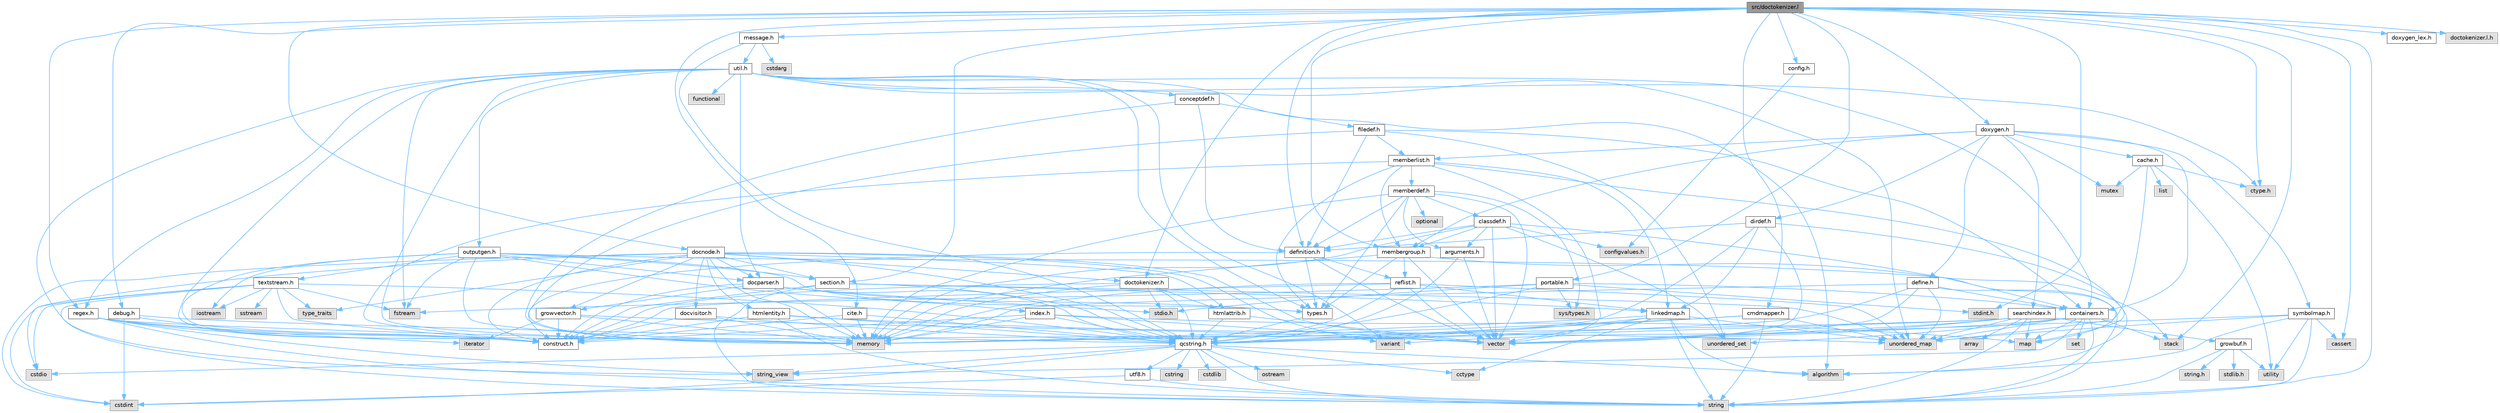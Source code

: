 digraph "src/doctokenizer.l"
{
 // INTERACTIVE_SVG=YES
 // LATEX_PDF_SIZE
  bgcolor="transparent";
  edge [fontname=Helvetica,fontsize=10,labelfontname=Helvetica,labelfontsize=10];
  node [fontname=Helvetica,fontsize=10,shape=box,height=0.2,width=0.4];
  Node1 [id="Node000001",label="src/doctokenizer.l",height=0.2,width=0.4,color="gray40", fillcolor="grey60", style="filled", fontcolor="black",tooltip=" "];
  Node1 -> Node2 [id="edge1_Node000001_Node000002",color="steelblue1",style="solid",tooltip=" "];
  Node2 [id="Node000002",label="stdint.h",height=0.2,width=0.4,color="grey60", fillcolor="#E0E0E0", style="filled",tooltip=" "];
  Node1 -> Node3 [id="edge2_Node000001_Node000003",color="steelblue1",style="solid",tooltip=" "];
  Node3 [id="Node000003",label="ctype.h",height=0.2,width=0.4,color="grey60", fillcolor="#E0E0E0", style="filled",tooltip=" "];
  Node1 -> Node4 [id="edge3_Node000001_Node000004",color="steelblue1",style="solid",tooltip=" "];
  Node4 [id="Node000004",label="stack",height=0.2,width=0.4,color="grey60", fillcolor="#E0E0E0", style="filled",tooltip=" "];
  Node1 -> Node5 [id="edge4_Node000001_Node000005",color="steelblue1",style="solid",tooltip=" "];
  Node5 [id="Node000005",label="string",height=0.2,width=0.4,color="grey60", fillcolor="#E0E0E0", style="filled",tooltip=" "];
  Node1 -> Node6 [id="edge5_Node000001_Node000006",color="steelblue1",style="solid",tooltip=" "];
  Node6 [id="Node000006",label="cassert",height=0.2,width=0.4,color="grey60", fillcolor="#E0E0E0", style="filled",tooltip=" "];
  Node1 -> Node7 [id="edge6_Node000001_Node000007",color="steelblue1",style="solid",tooltip=" "];
  Node7 [id="Node000007",label="doctokenizer.h",height=0.2,width=0.4,color="grey40", fillcolor="white", style="filled",URL="$d0/d0c/doctokenizer_8h.html",tooltip=" "];
  Node7 -> Node8 [id="edge7_Node000007_Node000008",color="steelblue1",style="solid",tooltip=" "];
  Node8 [id="Node000008",label="stdio.h",height=0.2,width=0.4,color="grey60", fillcolor="#E0E0E0", style="filled",tooltip=" "];
  Node7 -> Node9 [id="edge8_Node000007_Node000009",color="steelblue1",style="solid",tooltip=" "];
  Node9 [id="Node000009",label="memory",height=0.2,width=0.4,color="grey60", fillcolor="#E0E0E0", style="filled",tooltip=" "];
  Node7 -> Node10 [id="edge9_Node000007_Node000010",color="steelblue1",style="solid",tooltip=" "];
  Node10 [id="Node000010",label="htmlattrib.h",height=0.2,width=0.4,color="grey40", fillcolor="white", style="filled",URL="$d0/d73/htmlattrib_8h.html",tooltip=" "];
  Node10 -> Node11 [id="edge10_Node000010_Node000011",color="steelblue1",style="solid",tooltip=" "];
  Node11 [id="Node000011",label="vector",height=0.2,width=0.4,color="grey60", fillcolor="#E0E0E0", style="filled",tooltip=" "];
  Node10 -> Node12 [id="edge11_Node000010_Node000012",color="steelblue1",style="solid",tooltip=" "];
  Node12 [id="Node000012",label="qcstring.h",height=0.2,width=0.4,color="grey40", fillcolor="white", style="filled",URL="$d7/d5c/qcstring_8h.html",tooltip=" "];
  Node12 -> Node5 [id="edge12_Node000012_Node000005",color="steelblue1",style="solid",tooltip=" "];
  Node12 -> Node13 [id="edge13_Node000012_Node000013",color="steelblue1",style="solid",tooltip=" "];
  Node13 [id="Node000013",label="string_view",height=0.2,width=0.4,color="grey60", fillcolor="#E0E0E0", style="filled",tooltip=" "];
  Node12 -> Node14 [id="edge14_Node000012_Node000014",color="steelblue1",style="solid",tooltip=" "];
  Node14 [id="Node000014",label="algorithm",height=0.2,width=0.4,color="grey60", fillcolor="#E0E0E0", style="filled",tooltip=" "];
  Node12 -> Node15 [id="edge15_Node000012_Node000015",color="steelblue1",style="solid",tooltip=" "];
  Node15 [id="Node000015",label="cctype",height=0.2,width=0.4,color="grey60", fillcolor="#E0E0E0", style="filled",tooltip=" "];
  Node12 -> Node16 [id="edge16_Node000012_Node000016",color="steelblue1",style="solid",tooltip=" "];
  Node16 [id="Node000016",label="cstring",height=0.2,width=0.4,color="grey60", fillcolor="#E0E0E0", style="filled",tooltip=" "];
  Node12 -> Node17 [id="edge17_Node000012_Node000017",color="steelblue1",style="solid",tooltip=" "];
  Node17 [id="Node000017",label="cstdio",height=0.2,width=0.4,color="grey60", fillcolor="#E0E0E0", style="filled",tooltip=" "];
  Node12 -> Node18 [id="edge18_Node000012_Node000018",color="steelblue1",style="solid",tooltip=" "];
  Node18 [id="Node000018",label="cstdlib",height=0.2,width=0.4,color="grey60", fillcolor="#E0E0E0", style="filled",tooltip=" "];
  Node12 -> Node19 [id="edge19_Node000012_Node000019",color="steelblue1",style="solid",tooltip=" "];
  Node19 [id="Node000019",label="cstdint",height=0.2,width=0.4,color="grey60", fillcolor="#E0E0E0", style="filled",tooltip=" "];
  Node12 -> Node20 [id="edge20_Node000012_Node000020",color="steelblue1",style="solid",tooltip=" "];
  Node20 [id="Node000020",label="ostream",height=0.2,width=0.4,color="grey60", fillcolor="#E0E0E0", style="filled",tooltip=" "];
  Node12 -> Node21 [id="edge21_Node000012_Node000021",color="steelblue1",style="solid",tooltip=" "];
  Node21 [id="Node000021",label="utf8.h",height=0.2,width=0.4,color="grey40", fillcolor="white", style="filled",URL="$db/d7c/utf8_8h.html",tooltip="Various UTF8 related helper functions."];
  Node21 -> Node19 [id="edge22_Node000021_Node000019",color="steelblue1",style="solid",tooltip=" "];
  Node21 -> Node5 [id="edge23_Node000021_Node000005",color="steelblue1",style="solid",tooltip=" "];
  Node7 -> Node12 [id="edge24_Node000007_Node000012",color="steelblue1",style="solid",tooltip=" "];
  Node7 -> Node22 [id="edge25_Node000007_Node000022",color="steelblue1",style="solid",tooltip=" "];
  Node22 [id="Node000022",label="construct.h",height=0.2,width=0.4,color="grey40", fillcolor="white", style="filled",URL="$d7/dfc/construct_8h.html",tooltip=" "];
  Node1 -> Node23 [id="edge26_Node000001_Node000023",color="steelblue1",style="solid",tooltip=" "];
  Node23 [id="Node000023",label="cmdmapper.h",height=0.2,width=0.4,color="grey40", fillcolor="white", style="filled",URL="$d3/d42/cmdmapper_8h.html",tooltip=" "];
  Node23 -> Node24 [id="edge27_Node000023_Node000024",color="steelblue1",style="solid",tooltip=" "];
  Node24 [id="Node000024",label="unordered_map",height=0.2,width=0.4,color="grey60", fillcolor="#E0E0E0", style="filled",tooltip=" "];
  Node23 -> Node5 [id="edge28_Node000023_Node000005",color="steelblue1",style="solid",tooltip=" "];
  Node23 -> Node9 [id="edge29_Node000023_Node000009",color="steelblue1",style="solid",tooltip=" "];
  Node23 -> Node12 [id="edge30_Node000023_Node000012",color="steelblue1",style="solid",tooltip=" "];
  Node1 -> Node25 [id="edge31_Node000001_Node000025",color="steelblue1",style="solid",tooltip=" "];
  Node25 [id="Node000025",label="config.h",height=0.2,width=0.4,color="grey40", fillcolor="white", style="filled",URL="$db/d16/config_8h.html",tooltip=" "];
  Node25 -> Node26 [id="edge32_Node000025_Node000026",color="steelblue1",style="solid",tooltip=" "];
  Node26 [id="Node000026",label="configvalues.h",height=0.2,width=0.4,color="grey60", fillcolor="#E0E0E0", style="filled",tooltip=" "];
  Node1 -> Node27 [id="edge33_Node000001_Node000027",color="steelblue1",style="solid",tooltip=" "];
  Node27 [id="Node000027",label="message.h",height=0.2,width=0.4,color="grey40", fillcolor="white", style="filled",URL="$d2/d0d/message_8h.html",tooltip=" "];
  Node27 -> Node28 [id="edge34_Node000027_Node000028",color="steelblue1",style="solid",tooltip=" "];
  Node28 [id="Node000028",label="cstdarg",height=0.2,width=0.4,color="grey60", fillcolor="#E0E0E0", style="filled",tooltip=" "];
  Node27 -> Node12 [id="edge35_Node000027_Node000012",color="steelblue1",style="solid",tooltip=" "];
  Node27 -> Node29 [id="edge36_Node000027_Node000029",color="steelblue1",style="solid",tooltip=" "];
  Node29 [id="Node000029",label="util.h",height=0.2,width=0.4,color="grey40", fillcolor="white", style="filled",URL="$d8/d3c/util_8h.html",tooltip="A bunch of utility functions."];
  Node29 -> Node9 [id="edge37_Node000029_Node000009",color="steelblue1",style="solid",tooltip=" "];
  Node29 -> Node24 [id="edge38_Node000029_Node000024",color="steelblue1",style="solid",tooltip=" "];
  Node29 -> Node14 [id="edge39_Node000029_Node000014",color="steelblue1",style="solid",tooltip=" "];
  Node29 -> Node30 [id="edge40_Node000029_Node000030",color="steelblue1",style="solid",tooltip=" "];
  Node30 [id="Node000030",label="functional",height=0.2,width=0.4,color="grey60", fillcolor="#E0E0E0", style="filled",tooltip=" "];
  Node29 -> Node31 [id="edge41_Node000029_Node000031",color="steelblue1",style="solid",tooltip=" "];
  Node31 [id="Node000031",label="fstream",height=0.2,width=0.4,color="grey60", fillcolor="#E0E0E0", style="filled",tooltip=" "];
  Node29 -> Node32 [id="edge42_Node000029_Node000032",color="steelblue1",style="solid",tooltip=" "];
  Node32 [id="Node000032",label="variant",height=0.2,width=0.4,color="grey60", fillcolor="#E0E0E0", style="filled",tooltip=" "];
  Node29 -> Node13 [id="edge43_Node000029_Node000013",color="steelblue1",style="solid",tooltip=" "];
  Node29 -> Node3 [id="edge44_Node000029_Node000003",color="steelblue1",style="solid",tooltip=" "];
  Node29 -> Node33 [id="edge45_Node000029_Node000033",color="steelblue1",style="solid",tooltip=" "];
  Node33 [id="Node000033",label="types.h",height=0.2,width=0.4,color="grey40", fillcolor="white", style="filled",URL="$d9/d49/types_8h.html",tooltip="This file contains a number of basic enums and types."];
  Node33 -> Node12 [id="edge46_Node000033_Node000012",color="steelblue1",style="solid",tooltip=" "];
  Node29 -> Node34 [id="edge47_Node000029_Node000034",color="steelblue1",style="solid",tooltip=" "];
  Node34 [id="Node000034",label="docparser.h",height=0.2,width=0.4,color="grey40", fillcolor="white", style="filled",URL="$de/d9c/docparser_8h.html",tooltip=" "];
  Node34 -> Node8 [id="edge48_Node000034_Node000008",color="steelblue1",style="solid",tooltip=" "];
  Node34 -> Node9 [id="edge49_Node000034_Node000009",color="steelblue1",style="solid",tooltip=" "];
  Node34 -> Node12 [id="edge50_Node000034_Node000012",color="steelblue1",style="solid",tooltip=" "];
  Node34 -> Node35 [id="edge51_Node000034_Node000035",color="steelblue1",style="solid",tooltip=" "];
  Node35 [id="Node000035",label="growvector.h",height=0.2,width=0.4,color="grey40", fillcolor="white", style="filled",URL="$d7/d50/growvector_8h.html",tooltip=" "];
  Node35 -> Node11 [id="edge52_Node000035_Node000011",color="steelblue1",style="solid",tooltip=" "];
  Node35 -> Node9 [id="edge53_Node000035_Node000009",color="steelblue1",style="solid",tooltip=" "];
  Node35 -> Node36 [id="edge54_Node000035_Node000036",color="steelblue1",style="solid",tooltip=" "];
  Node36 [id="Node000036",label="iterator",height=0.2,width=0.4,color="grey60", fillcolor="#E0E0E0", style="filled",tooltip=" "];
  Node35 -> Node22 [id="edge55_Node000035_Node000022",color="steelblue1",style="solid",tooltip=" "];
  Node34 -> Node22 [id="edge56_Node000034_Node000022",color="steelblue1",style="solid",tooltip=" "];
  Node34 -> Node33 [id="edge57_Node000034_Node000033",color="steelblue1",style="solid",tooltip=" "];
  Node29 -> Node37 [id="edge58_Node000029_Node000037",color="steelblue1",style="solid",tooltip=" "];
  Node37 [id="Node000037",label="containers.h",height=0.2,width=0.4,color="grey40", fillcolor="white", style="filled",URL="$d5/d75/containers_8h.html",tooltip=" "];
  Node37 -> Node11 [id="edge59_Node000037_Node000011",color="steelblue1",style="solid",tooltip=" "];
  Node37 -> Node5 [id="edge60_Node000037_Node000005",color="steelblue1",style="solid",tooltip=" "];
  Node37 -> Node13 [id="edge61_Node000037_Node000013",color="steelblue1",style="solid",tooltip=" "];
  Node37 -> Node38 [id="edge62_Node000037_Node000038",color="steelblue1",style="solid",tooltip=" "];
  Node38 [id="Node000038",label="set",height=0.2,width=0.4,color="grey60", fillcolor="#E0E0E0", style="filled",tooltip=" "];
  Node37 -> Node39 [id="edge63_Node000037_Node000039",color="steelblue1",style="solid",tooltip=" "];
  Node39 [id="Node000039",label="map",height=0.2,width=0.4,color="grey60", fillcolor="#E0E0E0", style="filled",tooltip=" "];
  Node37 -> Node40 [id="edge64_Node000037_Node000040",color="steelblue1",style="solid",tooltip=" "];
  Node40 [id="Node000040",label="unordered_set",height=0.2,width=0.4,color="grey60", fillcolor="#E0E0E0", style="filled",tooltip=" "];
  Node37 -> Node24 [id="edge65_Node000037_Node000024",color="steelblue1",style="solid",tooltip=" "];
  Node37 -> Node4 [id="edge66_Node000037_Node000004",color="steelblue1",style="solid",tooltip=" "];
  Node29 -> Node41 [id="edge67_Node000029_Node000041",color="steelblue1",style="solid",tooltip=" "];
  Node41 [id="Node000041",label="outputgen.h",height=0.2,width=0.4,color="grey40", fillcolor="white", style="filled",URL="$df/d06/outputgen_8h.html",tooltip=" "];
  Node41 -> Node9 [id="edge68_Node000041_Node000009",color="steelblue1",style="solid",tooltip=" "];
  Node41 -> Node4 [id="edge69_Node000041_Node000004",color="steelblue1",style="solid",tooltip=" "];
  Node41 -> Node42 [id="edge70_Node000041_Node000042",color="steelblue1",style="solid",tooltip=" "];
  Node42 [id="Node000042",label="iostream",height=0.2,width=0.4,color="grey60", fillcolor="#E0E0E0", style="filled",tooltip=" "];
  Node41 -> Node31 [id="edge71_Node000041_Node000031",color="steelblue1",style="solid",tooltip=" "];
  Node41 -> Node33 [id="edge72_Node000041_Node000033",color="steelblue1",style="solid",tooltip=" "];
  Node41 -> Node43 [id="edge73_Node000041_Node000043",color="steelblue1",style="solid",tooltip=" "];
  Node43 [id="Node000043",label="index.h",height=0.2,width=0.4,color="grey40", fillcolor="white", style="filled",URL="$d1/db5/index_8h.html",tooltip=" "];
  Node43 -> Node9 [id="edge74_Node000043_Node000009",color="steelblue1",style="solid",tooltip=" "];
  Node43 -> Node11 [id="edge75_Node000043_Node000011",color="steelblue1",style="solid",tooltip=" "];
  Node43 -> Node39 [id="edge76_Node000043_Node000039",color="steelblue1",style="solid",tooltip=" "];
  Node43 -> Node12 [id="edge77_Node000043_Node000012",color="steelblue1",style="solid",tooltip=" "];
  Node43 -> Node22 [id="edge78_Node000043_Node000022",color="steelblue1",style="solid",tooltip=" "];
  Node41 -> Node44 [id="edge79_Node000041_Node000044",color="steelblue1",style="solid",tooltip=" "];
  Node44 [id="Node000044",label="section.h",height=0.2,width=0.4,color="grey40", fillcolor="white", style="filled",URL="$d1/d2a/section_8h.html",tooltip=" "];
  Node44 -> Node5 [id="edge80_Node000044_Node000005",color="steelblue1",style="solid",tooltip=" "];
  Node44 -> Node24 [id="edge81_Node000044_Node000024",color="steelblue1",style="solid",tooltip=" "];
  Node44 -> Node12 [id="edge82_Node000044_Node000012",color="steelblue1",style="solid",tooltip=" "];
  Node44 -> Node45 [id="edge83_Node000044_Node000045",color="steelblue1",style="solid",tooltip=" "];
  Node45 [id="Node000045",label="linkedmap.h",height=0.2,width=0.4,color="grey40", fillcolor="white", style="filled",URL="$da/de1/linkedmap_8h.html",tooltip=" "];
  Node45 -> Node24 [id="edge84_Node000045_Node000024",color="steelblue1",style="solid",tooltip=" "];
  Node45 -> Node11 [id="edge85_Node000045_Node000011",color="steelblue1",style="solid",tooltip=" "];
  Node45 -> Node9 [id="edge86_Node000045_Node000009",color="steelblue1",style="solid",tooltip=" "];
  Node45 -> Node5 [id="edge87_Node000045_Node000005",color="steelblue1",style="solid",tooltip=" "];
  Node45 -> Node14 [id="edge88_Node000045_Node000014",color="steelblue1",style="solid",tooltip=" "];
  Node45 -> Node15 [id="edge89_Node000045_Node000015",color="steelblue1",style="solid",tooltip=" "];
  Node45 -> Node12 [id="edge90_Node000045_Node000012",color="steelblue1",style="solid",tooltip=" "];
  Node44 -> Node22 [id="edge91_Node000044_Node000022",color="steelblue1",style="solid",tooltip=" "];
  Node41 -> Node46 [id="edge92_Node000041_Node000046",color="steelblue1",style="solid",tooltip=" "];
  Node46 [id="Node000046",label="textstream.h",height=0.2,width=0.4,color="grey40", fillcolor="white", style="filled",URL="$d4/d7d/textstream_8h.html",tooltip=" "];
  Node46 -> Node5 [id="edge93_Node000046_Node000005",color="steelblue1",style="solid",tooltip=" "];
  Node46 -> Node42 [id="edge94_Node000046_Node000042",color="steelblue1",style="solid",tooltip=" "];
  Node46 -> Node47 [id="edge95_Node000046_Node000047",color="steelblue1",style="solid",tooltip=" "];
  Node47 [id="Node000047",label="sstream",height=0.2,width=0.4,color="grey60", fillcolor="#E0E0E0", style="filled",tooltip=" "];
  Node46 -> Node19 [id="edge96_Node000046_Node000019",color="steelblue1",style="solid",tooltip=" "];
  Node46 -> Node17 [id="edge97_Node000046_Node000017",color="steelblue1",style="solid",tooltip=" "];
  Node46 -> Node31 [id="edge98_Node000046_Node000031",color="steelblue1",style="solid",tooltip=" "];
  Node46 -> Node48 [id="edge99_Node000046_Node000048",color="steelblue1",style="solid",tooltip=" "];
  Node48 [id="Node000048",label="type_traits",height=0.2,width=0.4,color="grey60", fillcolor="#E0E0E0", style="filled",tooltip=" "];
  Node46 -> Node12 [id="edge100_Node000046_Node000012",color="steelblue1",style="solid",tooltip=" "];
  Node46 -> Node22 [id="edge101_Node000046_Node000022",color="steelblue1",style="solid",tooltip=" "];
  Node41 -> Node34 [id="edge102_Node000041_Node000034",color="steelblue1",style="solid",tooltip=" "];
  Node41 -> Node22 [id="edge103_Node000041_Node000022",color="steelblue1",style="solid",tooltip=" "];
  Node29 -> Node49 [id="edge104_Node000029_Node000049",color="steelblue1",style="solid",tooltip=" "];
  Node49 [id="Node000049",label="regex.h",height=0.2,width=0.4,color="grey40", fillcolor="white", style="filled",URL="$d1/d21/regex_8h.html",tooltip=" "];
  Node49 -> Node9 [id="edge105_Node000049_Node000009",color="steelblue1",style="solid",tooltip=" "];
  Node49 -> Node5 [id="edge106_Node000049_Node000005",color="steelblue1",style="solid",tooltip=" "];
  Node49 -> Node13 [id="edge107_Node000049_Node000013",color="steelblue1",style="solid",tooltip=" "];
  Node49 -> Node11 [id="edge108_Node000049_Node000011",color="steelblue1",style="solid",tooltip=" "];
  Node49 -> Node36 [id="edge109_Node000049_Node000036",color="steelblue1",style="solid",tooltip=" "];
  Node49 -> Node22 [id="edge110_Node000049_Node000022",color="steelblue1",style="solid",tooltip=" "];
  Node29 -> Node50 [id="edge111_Node000029_Node000050",color="steelblue1",style="solid",tooltip=" "];
  Node50 [id="Node000050",label="conceptdef.h",height=0.2,width=0.4,color="grey40", fillcolor="white", style="filled",URL="$da/df1/conceptdef_8h.html",tooltip=" "];
  Node50 -> Node9 [id="edge112_Node000050_Node000009",color="steelblue1",style="solid",tooltip=" "];
  Node50 -> Node51 [id="edge113_Node000050_Node000051",color="steelblue1",style="solid",tooltip=" "];
  Node51 [id="Node000051",label="definition.h",height=0.2,width=0.4,color="grey40", fillcolor="white", style="filled",URL="$df/da1/definition_8h.html",tooltip=" "];
  Node51 -> Node11 [id="edge114_Node000051_Node000011",color="steelblue1",style="solid",tooltip=" "];
  Node51 -> Node33 [id="edge115_Node000051_Node000033",color="steelblue1",style="solid",tooltip=" "];
  Node51 -> Node52 [id="edge116_Node000051_Node000052",color="steelblue1",style="solid",tooltip=" "];
  Node52 [id="Node000052",label="reflist.h",height=0.2,width=0.4,color="grey40", fillcolor="white", style="filled",URL="$d1/d02/reflist_8h.html",tooltip=" "];
  Node52 -> Node11 [id="edge117_Node000052_Node000011",color="steelblue1",style="solid",tooltip=" "];
  Node52 -> Node24 [id="edge118_Node000052_Node000024",color="steelblue1",style="solid",tooltip=" "];
  Node52 -> Node9 [id="edge119_Node000052_Node000009",color="steelblue1",style="solid",tooltip=" "];
  Node52 -> Node12 [id="edge120_Node000052_Node000012",color="steelblue1",style="solid",tooltip=" "];
  Node52 -> Node45 [id="edge121_Node000052_Node000045",color="steelblue1",style="solid",tooltip=" "];
  Node52 -> Node22 [id="edge122_Node000052_Node000022",color="steelblue1",style="solid",tooltip=" "];
  Node51 -> Node22 [id="edge123_Node000051_Node000022",color="steelblue1",style="solid",tooltip=" "];
  Node50 -> Node53 [id="edge124_Node000050_Node000053",color="steelblue1",style="solid",tooltip=" "];
  Node53 [id="Node000053",label="filedef.h",height=0.2,width=0.4,color="grey40", fillcolor="white", style="filled",URL="$d4/d3a/filedef_8h.html",tooltip=" "];
  Node53 -> Node9 [id="edge125_Node000053_Node000009",color="steelblue1",style="solid",tooltip=" "];
  Node53 -> Node40 [id="edge126_Node000053_Node000040",color="steelblue1",style="solid",tooltip=" "];
  Node53 -> Node51 [id="edge127_Node000053_Node000051",color="steelblue1",style="solid",tooltip=" "];
  Node53 -> Node54 [id="edge128_Node000053_Node000054",color="steelblue1",style="solid",tooltip=" "];
  Node54 [id="Node000054",label="memberlist.h",height=0.2,width=0.4,color="grey40", fillcolor="white", style="filled",URL="$dd/d78/memberlist_8h.html",tooltip=" "];
  Node54 -> Node11 [id="edge129_Node000054_Node000011",color="steelblue1",style="solid",tooltip=" "];
  Node54 -> Node14 [id="edge130_Node000054_Node000014",color="steelblue1",style="solid",tooltip=" "];
  Node54 -> Node55 [id="edge131_Node000054_Node000055",color="steelblue1",style="solid",tooltip=" "];
  Node55 [id="Node000055",label="memberdef.h",height=0.2,width=0.4,color="grey40", fillcolor="white", style="filled",URL="$d4/d46/memberdef_8h.html",tooltip=" "];
  Node55 -> Node11 [id="edge132_Node000055_Node000011",color="steelblue1",style="solid",tooltip=" "];
  Node55 -> Node9 [id="edge133_Node000055_Node000009",color="steelblue1",style="solid",tooltip=" "];
  Node55 -> Node56 [id="edge134_Node000055_Node000056",color="steelblue1",style="solid",tooltip=" "];
  Node56 [id="Node000056",label="optional",height=0.2,width=0.4,color="grey60", fillcolor="#E0E0E0", style="filled",tooltip=" "];
  Node55 -> Node57 [id="edge135_Node000055_Node000057",color="steelblue1",style="solid",tooltip=" "];
  Node57 [id="Node000057",label="sys/types.h",height=0.2,width=0.4,color="grey60", fillcolor="#E0E0E0", style="filled",tooltip=" "];
  Node55 -> Node33 [id="edge136_Node000055_Node000033",color="steelblue1",style="solid",tooltip=" "];
  Node55 -> Node51 [id="edge137_Node000055_Node000051",color="steelblue1",style="solid",tooltip=" "];
  Node55 -> Node58 [id="edge138_Node000055_Node000058",color="steelblue1",style="solid",tooltip=" "];
  Node58 [id="Node000058",label="arguments.h",height=0.2,width=0.4,color="grey40", fillcolor="white", style="filled",URL="$df/d9b/arguments_8h.html",tooltip=" "];
  Node58 -> Node11 [id="edge139_Node000058_Node000011",color="steelblue1",style="solid",tooltip=" "];
  Node58 -> Node12 [id="edge140_Node000058_Node000012",color="steelblue1",style="solid",tooltip=" "];
  Node55 -> Node59 [id="edge141_Node000055_Node000059",color="steelblue1",style="solid",tooltip=" "];
  Node59 [id="Node000059",label="classdef.h",height=0.2,width=0.4,color="grey40", fillcolor="white", style="filled",URL="$d1/da6/classdef_8h.html",tooltip=" "];
  Node59 -> Node9 [id="edge142_Node000059_Node000009",color="steelblue1",style="solid",tooltip=" "];
  Node59 -> Node11 [id="edge143_Node000059_Node000011",color="steelblue1",style="solid",tooltip=" "];
  Node59 -> Node40 [id="edge144_Node000059_Node000040",color="steelblue1",style="solid",tooltip=" "];
  Node59 -> Node37 [id="edge145_Node000059_Node000037",color="steelblue1",style="solid",tooltip=" "];
  Node59 -> Node51 [id="edge146_Node000059_Node000051",color="steelblue1",style="solid",tooltip=" "];
  Node59 -> Node58 [id="edge147_Node000059_Node000058",color="steelblue1",style="solid",tooltip=" "];
  Node59 -> Node60 [id="edge148_Node000059_Node000060",color="steelblue1",style="solid",tooltip=" "];
  Node60 [id="Node000060",label="membergroup.h",height=0.2,width=0.4,color="grey40", fillcolor="white", style="filled",URL="$d9/d11/membergroup_8h.html",tooltip=" "];
  Node60 -> Node11 [id="edge149_Node000060_Node000011",color="steelblue1",style="solid",tooltip=" "];
  Node60 -> Node39 [id="edge150_Node000060_Node000039",color="steelblue1",style="solid",tooltip=" "];
  Node60 -> Node9 [id="edge151_Node000060_Node000009",color="steelblue1",style="solid",tooltip=" "];
  Node60 -> Node33 [id="edge152_Node000060_Node000033",color="steelblue1",style="solid",tooltip=" "];
  Node60 -> Node52 [id="edge153_Node000060_Node000052",color="steelblue1",style="solid",tooltip=" "];
  Node59 -> Node26 [id="edge154_Node000059_Node000026",color="steelblue1",style="solid",tooltip=" "];
  Node54 -> Node45 [id="edge155_Node000054_Node000045",color="steelblue1",style="solid",tooltip=" "];
  Node54 -> Node33 [id="edge156_Node000054_Node000033",color="steelblue1",style="solid",tooltip=" "];
  Node54 -> Node60 [id="edge157_Node000054_Node000060",color="steelblue1",style="solid",tooltip=" "];
  Node54 -> Node22 [id="edge158_Node000054_Node000022",color="steelblue1",style="solid",tooltip=" "];
  Node53 -> Node37 [id="edge159_Node000053_Node000037",color="steelblue1",style="solid",tooltip=" "];
  Node29 -> Node22 [id="edge160_Node000029_Node000022",color="steelblue1",style="solid",tooltip=" "];
  Node1 -> Node44 [id="edge161_Node000001_Node000044",color="steelblue1",style="solid",tooltip=" "];
  Node1 -> Node60 [id="edge162_Node000001_Node000060",color="steelblue1",style="solid",tooltip=" "];
  Node1 -> Node51 [id="edge163_Node000001_Node000051",color="steelblue1",style="solid",tooltip=" "];
  Node1 -> Node61 [id="edge164_Node000001_Node000061",color="steelblue1",style="solid",tooltip=" "];
  Node61 [id="Node000061",label="doxygen.h",height=0.2,width=0.4,color="grey40", fillcolor="white", style="filled",URL="$d1/da1/doxygen_8h.html",tooltip=" "];
  Node61 -> Node62 [id="edge165_Node000061_Node000062",color="steelblue1",style="solid",tooltip=" "];
  Node62 [id="Node000062",label="mutex",height=0.2,width=0.4,color="grey60", fillcolor="#E0E0E0", style="filled",tooltip=" "];
  Node61 -> Node37 [id="edge166_Node000061_Node000037",color="steelblue1",style="solid",tooltip=" "];
  Node61 -> Node60 [id="edge167_Node000061_Node000060",color="steelblue1",style="solid",tooltip=" "];
  Node61 -> Node63 [id="edge168_Node000061_Node000063",color="steelblue1",style="solid",tooltip=" "];
  Node63 [id="Node000063",label="dirdef.h",height=0.2,width=0.4,color="grey40", fillcolor="white", style="filled",URL="$d6/d15/dirdef_8h.html",tooltip=" "];
  Node63 -> Node11 [id="edge169_Node000063_Node000011",color="steelblue1",style="solid",tooltip=" "];
  Node63 -> Node39 [id="edge170_Node000063_Node000039",color="steelblue1",style="solid",tooltip=" "];
  Node63 -> Node12 [id="edge171_Node000063_Node000012",color="steelblue1",style="solid",tooltip=" "];
  Node63 -> Node45 [id="edge172_Node000063_Node000045",color="steelblue1",style="solid",tooltip=" "];
  Node63 -> Node51 [id="edge173_Node000063_Node000051",color="steelblue1",style="solid",tooltip=" "];
  Node61 -> Node54 [id="edge174_Node000061_Node000054",color="steelblue1",style="solid",tooltip=" "];
  Node61 -> Node64 [id="edge175_Node000061_Node000064",color="steelblue1",style="solid",tooltip=" "];
  Node64 [id="Node000064",label="define.h",height=0.2,width=0.4,color="grey40", fillcolor="white", style="filled",URL="$df/d67/define_8h.html",tooltip=" "];
  Node64 -> Node11 [id="edge176_Node000064_Node000011",color="steelblue1",style="solid",tooltip=" "];
  Node64 -> Node9 [id="edge177_Node000064_Node000009",color="steelblue1",style="solid",tooltip=" "];
  Node64 -> Node5 [id="edge178_Node000064_Node000005",color="steelblue1",style="solid",tooltip=" "];
  Node64 -> Node24 [id="edge179_Node000064_Node000024",color="steelblue1",style="solid",tooltip=" "];
  Node64 -> Node12 [id="edge180_Node000064_Node000012",color="steelblue1",style="solid",tooltip=" "];
  Node64 -> Node37 [id="edge181_Node000064_Node000037",color="steelblue1",style="solid",tooltip=" "];
  Node61 -> Node65 [id="edge182_Node000061_Node000065",color="steelblue1",style="solid",tooltip=" "];
  Node65 [id="Node000065",label="cache.h",height=0.2,width=0.4,color="grey40", fillcolor="white", style="filled",URL="$d3/d26/cache_8h.html",tooltip=" "];
  Node65 -> Node66 [id="edge183_Node000065_Node000066",color="steelblue1",style="solid",tooltip=" "];
  Node66 [id="Node000066",label="list",height=0.2,width=0.4,color="grey60", fillcolor="#E0E0E0", style="filled",tooltip=" "];
  Node65 -> Node24 [id="edge184_Node000065_Node000024",color="steelblue1",style="solid",tooltip=" "];
  Node65 -> Node62 [id="edge185_Node000065_Node000062",color="steelblue1",style="solid",tooltip=" "];
  Node65 -> Node67 [id="edge186_Node000065_Node000067",color="steelblue1",style="solid",tooltip=" "];
  Node67 [id="Node000067",label="utility",height=0.2,width=0.4,color="grey60", fillcolor="#E0E0E0", style="filled",tooltip=" "];
  Node65 -> Node3 [id="edge187_Node000065_Node000003",color="steelblue1",style="solid",tooltip=" "];
  Node61 -> Node68 [id="edge188_Node000061_Node000068",color="steelblue1",style="solid",tooltip=" "];
  Node68 [id="Node000068",label="symbolmap.h",height=0.2,width=0.4,color="grey40", fillcolor="white", style="filled",URL="$d7/ddd/symbolmap_8h.html",tooltip=" "];
  Node68 -> Node14 [id="edge189_Node000068_Node000014",color="steelblue1",style="solid",tooltip=" "];
  Node68 -> Node24 [id="edge190_Node000068_Node000024",color="steelblue1",style="solid",tooltip=" "];
  Node68 -> Node11 [id="edge191_Node000068_Node000011",color="steelblue1",style="solid",tooltip=" "];
  Node68 -> Node5 [id="edge192_Node000068_Node000005",color="steelblue1",style="solid",tooltip=" "];
  Node68 -> Node67 [id="edge193_Node000068_Node000067",color="steelblue1",style="solid",tooltip=" "];
  Node68 -> Node6 [id="edge194_Node000068_Node000006",color="steelblue1",style="solid",tooltip=" "];
  Node61 -> Node69 [id="edge195_Node000061_Node000069",color="steelblue1",style="solid",tooltip=" "];
  Node69 [id="Node000069",label="searchindex.h",height=0.2,width=0.4,color="grey40", fillcolor="white", style="filled",URL="$de/d07/searchindex_8h.html",tooltip="Web server based search engine."];
  Node69 -> Node9 [id="edge196_Node000069_Node000009",color="steelblue1",style="solid",tooltip=" "];
  Node69 -> Node11 [id="edge197_Node000069_Node000011",color="steelblue1",style="solid",tooltip=" "];
  Node69 -> Node39 [id="edge198_Node000069_Node000039",color="steelblue1",style="solid",tooltip=" "];
  Node69 -> Node24 [id="edge199_Node000069_Node000024",color="steelblue1",style="solid",tooltip=" "];
  Node69 -> Node5 [id="edge200_Node000069_Node000005",color="steelblue1",style="solid",tooltip=" "];
  Node69 -> Node70 [id="edge201_Node000069_Node000070",color="steelblue1",style="solid",tooltip=" "];
  Node70 [id="Node000070",label="array",height=0.2,width=0.4,color="grey60", fillcolor="#E0E0E0", style="filled",tooltip=" "];
  Node69 -> Node32 [id="edge202_Node000069_Node000032",color="steelblue1",style="solid",tooltip=" "];
  Node69 -> Node12 [id="edge203_Node000069_Node000012",color="steelblue1",style="solid",tooltip=" "];
  Node69 -> Node71 [id="edge204_Node000069_Node000071",color="steelblue1",style="solid",tooltip=" "];
  Node71 [id="Node000071",label="growbuf.h",height=0.2,width=0.4,color="grey40", fillcolor="white", style="filled",URL="$dd/d72/growbuf_8h.html",tooltip=" "];
  Node71 -> Node67 [id="edge205_Node000071_Node000067",color="steelblue1",style="solid",tooltip=" "];
  Node71 -> Node72 [id="edge206_Node000071_Node000072",color="steelblue1",style="solid",tooltip=" "];
  Node72 [id="Node000072",label="stdlib.h",height=0.2,width=0.4,color="grey60", fillcolor="#E0E0E0", style="filled",tooltip=" "];
  Node71 -> Node73 [id="edge207_Node000071_Node000073",color="steelblue1",style="solid",tooltip=" "];
  Node73 [id="Node000073",label="string.h",height=0.2,width=0.4,color="grey60", fillcolor="#E0E0E0", style="filled",tooltip=" "];
  Node71 -> Node5 [id="edge208_Node000071_Node000005",color="steelblue1",style="solid",tooltip=" "];
  Node1 -> Node74 [id="edge209_Node000001_Node000074",color="steelblue1",style="solid",tooltip=" "];
  Node74 [id="Node000074",label="portable.h",height=0.2,width=0.4,color="grey40", fillcolor="white", style="filled",URL="$d2/de2/portable_8h.html",tooltip="Portable versions of functions that are platform dependent."];
  Node74 -> Node8 [id="edge210_Node000074_Node000008",color="steelblue1",style="solid",tooltip=" "];
  Node74 -> Node57 [id="edge211_Node000074_Node000057",color="steelblue1",style="solid",tooltip=" "];
  Node74 -> Node2 [id="edge212_Node000074_Node000002",color="steelblue1",style="solid",tooltip=" "];
  Node74 -> Node31 [id="edge213_Node000074_Node000031",color="steelblue1",style="solid",tooltip=" "];
  Node74 -> Node37 [id="edge214_Node000074_Node000037",color="steelblue1",style="solid",tooltip=" "];
  Node74 -> Node12 [id="edge215_Node000074_Node000012",color="steelblue1",style="solid",tooltip=" "];
  Node1 -> Node75 [id="edge216_Node000001_Node000075",color="steelblue1",style="solid",tooltip=" "];
  Node75 [id="Node000075",label="cite.h",height=0.2,width=0.4,color="grey40", fillcolor="white", style="filled",URL="$d7/d69/cite_8h.html",tooltip=" "];
  Node75 -> Node9 [id="edge217_Node000075_Node000009",color="steelblue1",style="solid",tooltip=" "];
  Node75 -> Node12 [id="edge218_Node000075_Node000012",color="steelblue1",style="solid",tooltip=" "];
  Node75 -> Node22 [id="edge219_Node000075_Node000022",color="steelblue1",style="solid",tooltip=" "];
  Node1 -> Node49 [id="edge220_Node000001_Node000049",color="steelblue1",style="solid",tooltip=" "];
  Node1 -> Node76 [id="edge221_Node000001_Node000076",color="steelblue1",style="solid",tooltip=" "];
  Node76 [id="Node000076",label="debug.h",height=0.2,width=0.4,color="grey40", fillcolor="white", style="filled",URL="$db/d16/debug_8h.html",tooltip=" "];
  Node76 -> Node19 [id="edge222_Node000076_Node000019",color="steelblue1",style="solid",tooltip=" "];
  Node76 -> Node12 [id="edge223_Node000076_Node000012",color="steelblue1",style="solid",tooltip=" "];
  Node76 -> Node22 [id="edge224_Node000076_Node000022",color="steelblue1",style="solid",tooltip=" "];
  Node1 -> Node77 [id="edge225_Node000001_Node000077",color="steelblue1",style="solid",tooltip=" "];
  Node77 [id="Node000077",label="docnode.h",height=0.2,width=0.4,color="grey40", fillcolor="white", style="filled",URL="$de/d2b/docnode_8h.html",tooltip=" "];
  Node77 -> Node17 [id="edge226_Node000077_Node000017",color="steelblue1",style="solid",tooltip=" "];
  Node77 -> Node19 [id="edge227_Node000077_Node000019",color="steelblue1",style="solid",tooltip=" "];
  Node77 -> Node11 [id="edge228_Node000077_Node000011",color="steelblue1",style="solid",tooltip=" "];
  Node77 -> Node9 [id="edge229_Node000077_Node000009",color="steelblue1",style="solid",tooltip=" "];
  Node77 -> Node32 [id="edge230_Node000077_Node000032",color="steelblue1",style="solid",tooltip=" "];
  Node77 -> Node48 [id="edge231_Node000077_Node000048",color="steelblue1",style="solid",tooltip=" "];
  Node77 -> Node12 [id="edge232_Node000077_Node000012",color="steelblue1",style="solid",tooltip=" "];
  Node77 -> Node78 [id="edge233_Node000077_Node000078",color="steelblue1",style="solid",tooltip=" "];
  Node78 [id="Node000078",label="docvisitor.h",height=0.2,width=0.4,color="grey40", fillcolor="white", style="filled",URL="$d2/d3c/docvisitor_8h.html",tooltip=" "];
  Node78 -> Node9 [id="edge234_Node000078_Node000009",color="steelblue1",style="solid",tooltip=" "];
  Node78 -> Node12 [id="edge235_Node000078_Node000012",color="steelblue1",style="solid",tooltip=" "];
  Node78 -> Node22 [id="edge236_Node000078_Node000022",color="steelblue1",style="solid",tooltip=" "];
  Node77 -> Node34 [id="edge237_Node000077_Node000034",color="steelblue1",style="solid",tooltip=" "];
  Node77 -> Node10 [id="edge238_Node000077_Node000010",color="steelblue1",style="solid",tooltip=" "];
  Node77 -> Node79 [id="edge239_Node000077_Node000079",color="steelblue1",style="solid",tooltip=" "];
  Node79 [id="Node000079",label="htmlentity.h",height=0.2,width=0.4,color="grey40", fillcolor="white", style="filled",URL="$db/dc6/htmlentity_8h.html",tooltip=" "];
  Node79 -> Node24 [id="edge240_Node000079_Node000024",color="steelblue1",style="solid",tooltip=" "];
  Node79 -> Node5 [id="edge241_Node000079_Node000005",color="steelblue1",style="solid",tooltip=" "];
  Node79 -> Node12 [id="edge242_Node000079_Node000012",color="steelblue1",style="solid",tooltip=" "];
  Node79 -> Node22 [id="edge243_Node000079_Node000022",color="steelblue1",style="solid",tooltip=" "];
  Node77 -> Node35 [id="edge244_Node000077_Node000035",color="steelblue1",style="solid",tooltip=" "];
  Node77 -> Node44 [id="edge245_Node000077_Node000044",color="steelblue1",style="solid",tooltip=" "];
  Node77 -> Node22 [id="edge246_Node000077_Node000022",color="steelblue1",style="solid",tooltip=" "];
  Node77 -> Node7 [id="edge247_Node000077_Node000007",color="steelblue1",style="solid",tooltip=" "];
  Node1 -> Node80 [id="edge248_Node000001_Node000080",color="steelblue1",style="solid",tooltip=" "];
  Node80 [id="Node000080",label="doxygen_lex.h",height=0.2,width=0.4,color="grey40", fillcolor="white", style="filled",URL="$d6/da5/doxygen__lex_8h.html",tooltip=" "];
  Node1 -> Node81 [id="edge249_Node000001_Node000081",color="steelblue1",style="solid",tooltip=" "];
  Node81 [id="Node000081",label="doctokenizer.l.h",height=0.2,width=0.4,color="grey60", fillcolor="#E0E0E0", style="filled",tooltip=" "];
}
